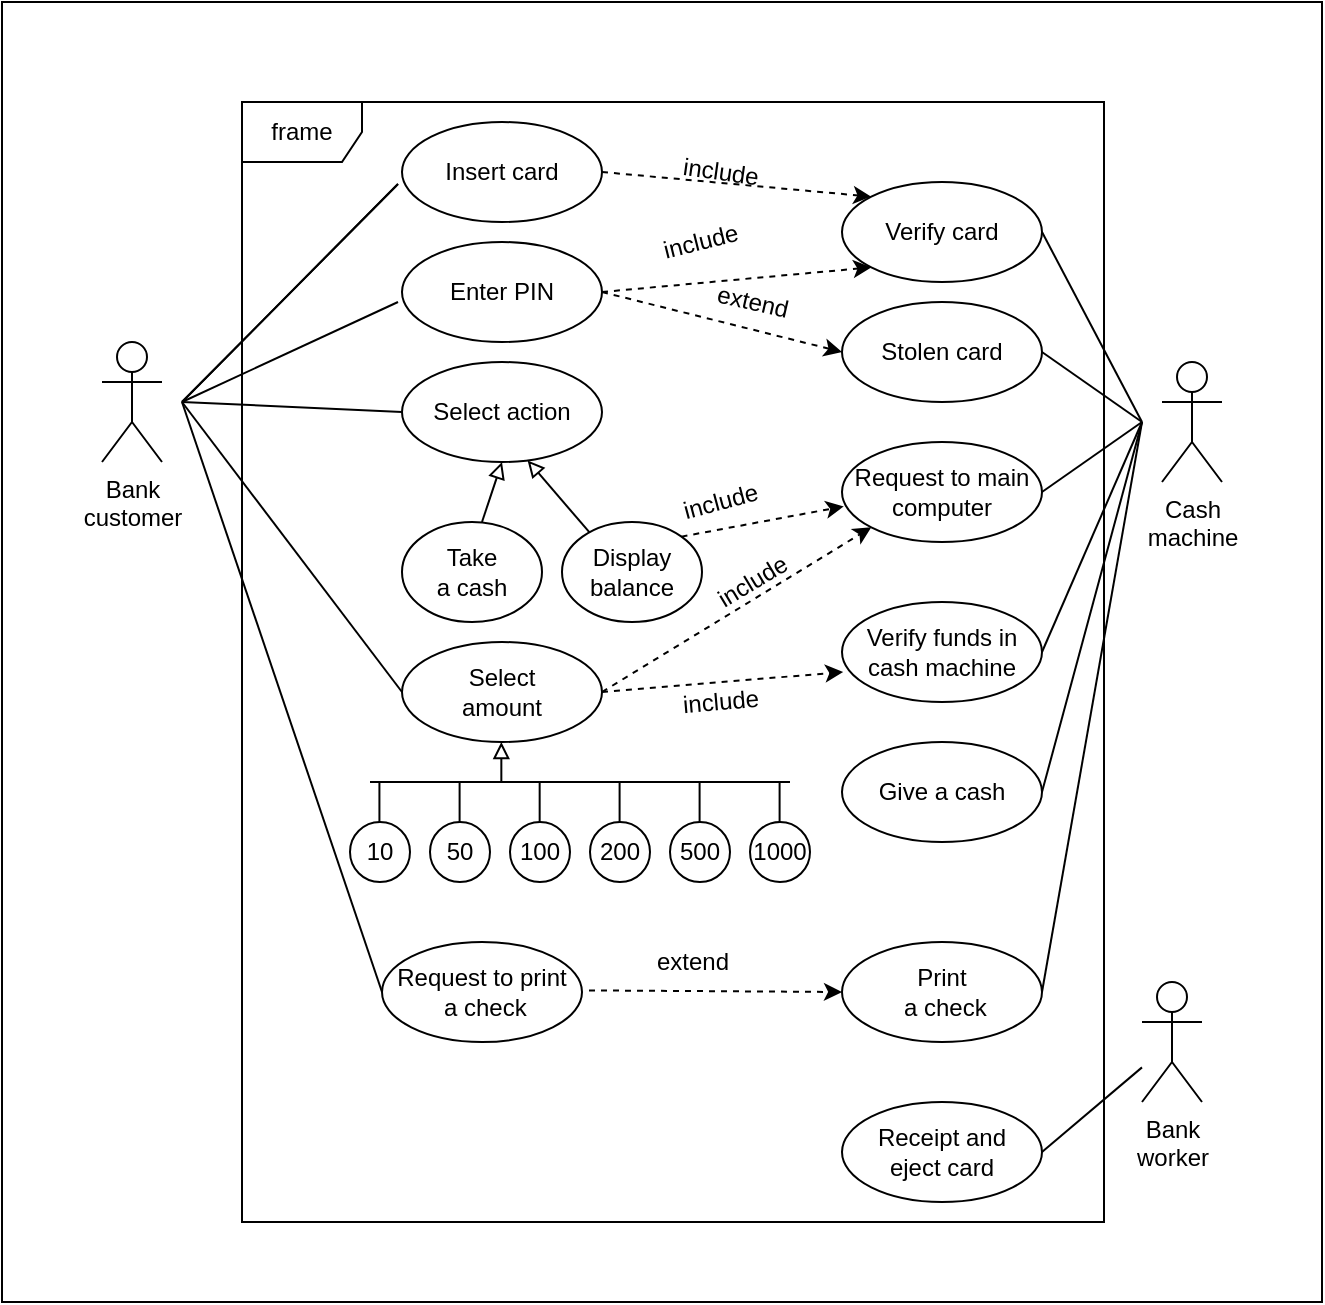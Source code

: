 <mxfile version="13.10.4" type="device"><diagram id="_SwXkE0M4yOfdGQlPNLs" name="Сторінка-1"><mxGraphModel dx="1038" dy="548" grid="1" gridSize="10" guides="1" tooltips="1" connect="1" arrows="1" fold="1" page="1" pageScale="1" pageWidth="827" pageHeight="1169" math="0" shadow="0"><root><mxCell id="0"/><mxCell id="DVjHZ7fk7aGMFILdNS5k-2" value="Untitled Layer" parent="0"/><mxCell id="DVjHZ7fk7aGMFILdNS5k-4" value="" style="rounded=0;whiteSpace=wrap;html=1;" vertex="1" parent="DVjHZ7fk7aGMFILdNS5k-2"><mxGeometry x="30" y="70" width="660" height="650" as="geometry"/></mxCell><mxCell id="1" parent="0"/><mxCell id="mY9qKrv-64X7HYypDxch-1" value="Bank&lt;br&gt;customer" style="shape=umlActor;verticalLabelPosition=bottom;verticalAlign=top;html=1;outlineConnect=0;" parent="1" vertex="1"><mxGeometry x="80" y="240" width="30" height="60" as="geometry"/></mxCell><mxCell id="mY9qKrv-64X7HYypDxch-2" value="Cash&lt;br&gt;machine" style="shape=umlActor;verticalLabelPosition=bottom;verticalAlign=top;html=1;outlineConnect=0;" parent="1" vertex="1"><mxGeometry x="610" y="250" width="30" height="60" as="geometry"/></mxCell><mxCell id="mY9qKrv-64X7HYypDxch-5" value="Insert card" style="ellipse;whiteSpace=wrap;html=1;" parent="1" vertex="1"><mxGeometry x="230" y="130" width="100" height="50" as="geometry"/></mxCell><mxCell id="mY9qKrv-64X7HYypDxch-6" value="Enter PIN" style="ellipse;whiteSpace=wrap;html=1;" parent="1" vertex="1"><mxGeometry x="230" y="190" width="100" height="50" as="geometry"/></mxCell><mxCell id="mY9qKrv-64X7HYypDxch-7" value="Select action" style="ellipse;whiteSpace=wrap;html=1;" parent="1" vertex="1"><mxGeometry x="230" y="250" width="100" height="50" as="geometry"/></mxCell><mxCell id="mY9qKrv-64X7HYypDxch-8" value="Display&lt;br&gt;balance" style="ellipse;whiteSpace=wrap;html=1;" parent="1" vertex="1"><mxGeometry x="310" y="330" width="70" height="50" as="geometry"/></mxCell><mxCell id="mY9qKrv-64X7HYypDxch-9" value="Take &lt;br&gt;a cash" style="ellipse;whiteSpace=wrap;html=1;" parent="1" vertex="1"><mxGeometry x="230" y="330" width="70" height="50" as="geometry"/></mxCell><mxCell id="mY9qKrv-64X7HYypDxch-10" value="1000" style="ellipse;whiteSpace=wrap;html=1;" parent="1" vertex="1"><mxGeometry x="404" y="480" width="30" height="30" as="geometry"/></mxCell><mxCell id="mY9qKrv-64X7HYypDxch-11" value="500" style="ellipse;whiteSpace=wrap;html=1;" parent="1" vertex="1"><mxGeometry x="364" y="480" width="30" height="30" as="geometry"/></mxCell><mxCell id="mY9qKrv-64X7HYypDxch-12" value="200" style="ellipse;whiteSpace=wrap;html=1;" parent="1" vertex="1"><mxGeometry x="324" y="480" width="30" height="30" as="geometry"/></mxCell><mxCell id="mY9qKrv-64X7HYypDxch-13" value="100" style="ellipse;whiteSpace=wrap;html=1;" parent="1" vertex="1"><mxGeometry x="284" y="480" width="30" height="30" as="geometry"/></mxCell><mxCell id="mY9qKrv-64X7HYypDxch-14" value="50" style="ellipse;whiteSpace=wrap;html=1;" parent="1" vertex="1"><mxGeometry x="244" y="480" width="30" height="30" as="geometry"/></mxCell><mxCell id="mY9qKrv-64X7HYypDxch-15" value="10" style="ellipse;whiteSpace=wrap;html=1;" parent="1" vertex="1"><mxGeometry x="204" y="480" width="30" height="30" as="geometry"/></mxCell><mxCell id="mY9qKrv-64X7HYypDxch-16" value="Request to print&lt;br&gt;&amp;nbsp;a check" style="ellipse;whiteSpace=wrap;html=1;" parent="1" vertex="1"><mxGeometry x="220" y="540" width="100" height="50" as="geometry"/></mxCell><mxCell id="mY9qKrv-64X7HYypDxch-20" value="" style="endArrow=none;html=1;endFill=0;" parent="1" edge="1"><mxGeometry width="50" height="50" relative="1" as="geometry"><mxPoint x="120" y="270" as="sourcePoint"/><mxPoint x="228" y="161" as="targetPoint"/></mxGeometry></mxCell><mxCell id="mY9qKrv-64X7HYypDxch-23" value="" style="endArrow=none;html=1;endFill=0;" parent="1" edge="1"><mxGeometry width="50" height="50" relative="1" as="geometry"><mxPoint x="120" y="270" as="sourcePoint"/><mxPoint x="228" y="161" as="targetPoint"/></mxGeometry></mxCell><mxCell id="mY9qKrv-64X7HYypDxch-24" value="" style="endArrow=none;html=1;endFill=0;" parent="1" edge="1"><mxGeometry width="50" height="50" relative="1" as="geometry"><mxPoint x="120" y="270" as="sourcePoint"/><mxPoint x="228" y="220" as="targetPoint"/></mxGeometry></mxCell><mxCell id="mY9qKrv-64X7HYypDxch-26" value="" style="endArrow=none;html=1;endFill=0;entryX=0;entryY=0.5;entryDx=0;entryDy=0;" parent="1" target="mY9qKrv-64X7HYypDxch-7" edge="1"><mxGeometry width="50" height="50" relative="1" as="geometry"><mxPoint x="120" y="270" as="sourcePoint"/><mxPoint x="228" y="310.0" as="targetPoint"/></mxGeometry></mxCell><mxCell id="mY9qKrv-64X7HYypDxch-27" value="Select&lt;br&gt;amount" style="ellipse;whiteSpace=wrap;html=1;" parent="1" vertex="1"><mxGeometry x="230" y="390" width="100" height="50" as="geometry"/></mxCell><mxCell id="mY9qKrv-64X7HYypDxch-28" value="" style="endArrow=none;html=1;endFill=0;entryX=0;entryY=0.5;entryDx=0;entryDy=0;" parent="1" target="mY9qKrv-64X7HYypDxch-27" edge="1"><mxGeometry width="50" height="50" relative="1" as="geometry"><mxPoint x="120" y="270" as="sourcePoint"/><mxPoint x="190" y="400" as="targetPoint"/></mxGeometry></mxCell><mxCell id="mY9qKrv-64X7HYypDxch-34" value="" style="endArrow=none;html=1;" parent="1" edge="1"><mxGeometry width="50" height="50" relative="1" as="geometry"><mxPoint x="218.71" y="480" as="sourcePoint"/><mxPoint x="218.71" y="460" as="targetPoint"/></mxGeometry></mxCell><mxCell id="mY9qKrv-64X7HYypDxch-35" value="" style="endArrow=none;html=1;" parent="1" edge="1"><mxGeometry width="50" height="50" relative="1" as="geometry"><mxPoint x="418.8" y="480" as="sourcePoint"/><mxPoint x="418.8" y="460" as="targetPoint"/></mxGeometry></mxCell><mxCell id="mY9qKrv-64X7HYypDxch-36" value="" style="endArrow=none;html=1;" parent="1" edge="1"><mxGeometry width="50" height="50" relative="1" as="geometry"><mxPoint x="378.8" y="480" as="sourcePoint"/><mxPoint x="378.8" y="460" as="targetPoint"/></mxGeometry></mxCell><mxCell id="mY9qKrv-64X7HYypDxch-38" value="" style="endArrow=none;html=1;" parent="1" edge="1"><mxGeometry width="50" height="50" relative="1" as="geometry"><mxPoint x="338.8" y="480" as="sourcePoint"/><mxPoint x="338.8" y="460" as="targetPoint"/></mxGeometry></mxCell><mxCell id="mY9qKrv-64X7HYypDxch-39" value="" style="endArrow=none;html=1;" parent="1" edge="1"><mxGeometry width="50" height="50" relative="1" as="geometry"><mxPoint x="298.83" y="480" as="sourcePoint"/><mxPoint x="298.83" y="460" as="targetPoint"/></mxGeometry></mxCell><mxCell id="mY9qKrv-64X7HYypDxch-40" value="" style="endArrow=none;html=1;" parent="1" edge="1"><mxGeometry width="50" height="50" relative="1" as="geometry"><mxPoint x="258.8" y="480" as="sourcePoint"/><mxPoint x="258.8" y="460" as="targetPoint"/></mxGeometry></mxCell><mxCell id="mY9qKrv-64X7HYypDxch-41" value="" style="endArrow=none;html=1;" parent="1" edge="1"><mxGeometry width="50" height="50" relative="1" as="geometry"><mxPoint x="214" y="460" as="sourcePoint"/><mxPoint x="424" y="460" as="targetPoint"/></mxGeometry></mxCell><mxCell id="mY9qKrv-64X7HYypDxch-42" value="" style="endArrow=block;html=1;endFill=0;" parent="1" edge="1"><mxGeometry width="50" height="50" relative="1" as="geometry"><mxPoint x="279.67" y="460" as="sourcePoint"/><mxPoint x="279.67" y="440" as="targetPoint"/></mxGeometry></mxCell><mxCell id="mY9qKrv-64X7HYypDxch-49" value="" style="endArrow=block;html=1;entryX=0.5;entryY=1;entryDx=0;entryDy=0;endFill=0;" parent="1" target="mY9qKrv-64X7HYypDxch-7" edge="1"><mxGeometry width="50" height="50" relative="1" as="geometry"><mxPoint x="270" y="330" as="sourcePoint"/><mxPoint x="320" y="280" as="targetPoint"/></mxGeometry></mxCell><mxCell id="mY9qKrv-64X7HYypDxch-50" value="" style="endArrow=block;html=1;entryX=0.628;entryY=0.984;entryDx=0;entryDy=0;endFill=0;entryPerimeter=0;exitX=0.198;exitY=0.107;exitDx=0;exitDy=0;exitPerimeter=0;" parent="1" source="mY9qKrv-64X7HYypDxch-8" target="mY9qKrv-64X7HYypDxch-7" edge="1"><mxGeometry width="50" height="50" relative="1" as="geometry"><mxPoint x="345" y="329" as="sourcePoint"/><mxPoint x="430" y="250" as="targetPoint"/></mxGeometry></mxCell><mxCell id="mY9qKrv-64X7HYypDxch-51" value="Bank&lt;br&gt;worker" style="shape=umlActor;verticalLabelPosition=bottom;verticalAlign=top;html=1;outlineConnect=0;" parent="1" vertex="1"><mxGeometry x="600" y="560" width="30" height="60" as="geometry"/></mxCell><mxCell id="mY9qKrv-64X7HYypDxch-52" value="Verify card" style="ellipse;whiteSpace=wrap;html=1;" parent="1" vertex="1"><mxGeometry x="450" y="160" width="100" height="50" as="geometry"/></mxCell><mxCell id="mY9qKrv-64X7HYypDxch-53" value="Request to main&lt;br&gt;computer" style="ellipse;whiteSpace=wrap;html=1;" parent="1" vertex="1"><mxGeometry x="450" y="290" width="100" height="50" as="geometry"/></mxCell><mxCell id="mY9qKrv-64X7HYypDxch-54" value="Receipt and&lt;br&gt;eject card" style="ellipse;whiteSpace=wrap;html=1;" parent="1" vertex="1"><mxGeometry x="450" y="620" width="100" height="50" as="geometry"/></mxCell><mxCell id="mY9qKrv-64X7HYypDxch-55" value="" style="endArrow=none;html=1;endFill=0;entryX=1;entryY=0.5;entryDx=0;entryDy=0;" parent="1" source="mY9qKrv-64X7HYypDxch-51" target="mY9qKrv-64X7HYypDxch-54" edge="1"><mxGeometry width="50" height="50" relative="1" as="geometry"><mxPoint x="580" y="610" as="sourcePoint"/><mxPoint x="499" y="657" as="targetPoint"/></mxGeometry></mxCell><mxCell id="mY9qKrv-64X7HYypDxch-59" value="" style="endArrow=none;html=1;endFill=0;entryX=1;entryY=0.5;entryDx=0;entryDy=0;" parent="1" target="mY9qKrv-64X7HYypDxch-52" edge="1"><mxGeometry width="50" height="50" relative="1" as="geometry"><mxPoint x="600" y="280" as="sourcePoint"/><mxPoint x="560" y="200" as="targetPoint"/><Array as="points"/></mxGeometry></mxCell><mxCell id="mY9qKrv-64X7HYypDxch-60" value="" style="endArrow=none;html=1;endFill=0;entryX=1;entryY=0.5;entryDx=0;entryDy=0;" parent="1" target="mY9qKrv-64X7HYypDxch-53" edge="1"><mxGeometry width="50" height="50" relative="1" as="geometry"><mxPoint x="600" y="280" as="sourcePoint"/><mxPoint x="560" y="200" as="targetPoint"/><Array as="points"/></mxGeometry></mxCell><mxCell id="mY9qKrv-64X7HYypDxch-61" value="" style="endArrow=classic;html=1;exitX=1;exitY=0.5;exitDx=0;exitDy=0;entryX=0;entryY=1;entryDx=0;entryDy=0;dashed=1;" parent="1" source="mY9qKrv-64X7HYypDxch-6" target="mY9qKrv-64X7HYypDxch-52" edge="1"><mxGeometry width="50" height="50" relative="1" as="geometry"><mxPoint x="360" y="290" as="sourcePoint"/><mxPoint x="410" y="240" as="targetPoint"/></mxGeometry></mxCell><mxCell id="mY9qKrv-64X7HYypDxch-63" value="" style="endArrow=classic;html=1;exitX=1;exitY=0.5;exitDx=0;exitDy=0;entryX=0;entryY=0;entryDx=0;entryDy=0;dashed=1;" parent="1" source="mY9qKrv-64X7HYypDxch-5" target="mY9qKrv-64X7HYypDxch-52" edge="1"><mxGeometry width="50" height="50" relative="1" as="geometry"><mxPoint x="360" y="290" as="sourcePoint"/><mxPoint x="410" y="240" as="targetPoint"/></mxGeometry></mxCell><mxCell id="mY9qKrv-64X7HYypDxch-64" value="include" style="text;html=1;align=center;verticalAlign=middle;resizable=0;points=[];autosize=1;rotation=8;" parent="1" vertex="1"><mxGeometry x="364" y="145" width="50" height="20" as="geometry"/></mxCell><mxCell id="mY9qKrv-64X7HYypDxch-65" value="include" style="text;html=1;align=center;verticalAlign=middle;resizable=0;points=[];autosize=1;rotation=-14;" parent="1" vertex="1"><mxGeometry x="354" y="180" width="50" height="20" as="geometry"/></mxCell><mxCell id="mY9qKrv-64X7HYypDxch-66" value="" style="endArrow=classic;html=1;exitX=1;exitY=0.5;exitDx=0;exitDy=0;dashed=1;entryX=0;entryY=1;entryDx=0;entryDy=0;" parent="1" target="mY9qKrv-64X7HYypDxch-53" edge="1"><mxGeometry width="50" height="50" relative="1" as="geometry"><mxPoint x="330" y="415" as="sourcePoint"/><mxPoint x="440" y="340" as="targetPoint"/></mxGeometry></mxCell><mxCell id="mY9qKrv-64X7HYypDxch-67" value="include" style="text;html=1;align=center;verticalAlign=middle;resizable=0;points=[];autosize=1;rotation=-31;" parent="1" vertex="1"><mxGeometry x="380" y="350" width="50" height="20" as="geometry"/></mxCell><mxCell id="mY9qKrv-64X7HYypDxch-69" value="" style="endArrow=none;html=1;endFill=0;entryX=0;entryY=0.5;entryDx=0;entryDy=0;" parent="1" target="mY9qKrv-64X7HYypDxch-16" edge="1"><mxGeometry width="50" height="50" relative="1" as="geometry"><mxPoint x="120" y="270" as="sourcePoint"/><mxPoint x="190" y="400" as="targetPoint"/></mxGeometry></mxCell><mxCell id="mY9qKrv-64X7HYypDxch-70" value="Verify funds in&lt;br&gt;cash machine" style="ellipse;whiteSpace=wrap;html=1;" parent="1" vertex="1"><mxGeometry x="450" y="370" width="100" height="50" as="geometry"/></mxCell><mxCell id="mY9qKrv-64X7HYypDxch-71" value="" style="endArrow=none;html=1;endFill=0;entryX=1;entryY=0.5;entryDx=0;entryDy=0;" parent="1" target="mY9qKrv-64X7HYypDxch-70" edge="1"><mxGeometry width="50" height="50" relative="1" as="geometry"><mxPoint x="600" y="280" as="sourcePoint"/><mxPoint x="560" y="200" as="targetPoint"/><Array as="points"/></mxGeometry></mxCell><mxCell id="mY9qKrv-64X7HYypDxch-72" value="" style="endArrow=classic;html=1;exitX=1;exitY=0.5;exitDx=0;exitDy=0;dashed=1;entryX=0.006;entryY=0.7;entryDx=0;entryDy=0;entryPerimeter=0;" parent="1" target="mY9qKrv-64X7HYypDxch-70" edge="1"><mxGeometry width="50" height="50" relative="1" as="geometry"><mxPoint x="330" y="415" as="sourcePoint"/><mxPoint x="440" y="340" as="targetPoint"/></mxGeometry></mxCell><mxCell id="mY9qKrv-64X7HYypDxch-73" value="include" style="text;html=1;align=center;verticalAlign=middle;resizable=0;points=[];autosize=1;rotation=-5;" parent="1" vertex="1"><mxGeometry x="364" y="410" width="50" height="20" as="geometry"/></mxCell><mxCell id="mY9qKrv-64X7HYypDxch-74" value="Print&lt;br&gt;&amp;nbsp;a check" style="ellipse;whiteSpace=wrap;html=1;" parent="1" vertex="1"><mxGeometry x="450" y="540" width="100" height="50" as="geometry"/></mxCell><mxCell id="mY9qKrv-64X7HYypDxch-75" value="" style="endArrow=none;html=1;endFill=0;entryX=1;entryY=0.5;entryDx=0;entryDy=0;" parent="1" target="mY9qKrv-64X7HYypDxch-74" edge="1"><mxGeometry width="50" height="50" relative="1" as="geometry"><mxPoint x="600" y="280" as="sourcePoint"/><mxPoint x="560" y="200" as="targetPoint"/><Array as="points"/></mxGeometry></mxCell><mxCell id="mY9qKrv-64X7HYypDxch-76" value="" style="endArrow=classic;html=1;exitX=1.035;exitY=0.484;exitDx=0;exitDy=0;entryX=0;entryY=0.5;entryDx=0;entryDy=0;dashed=1;exitPerimeter=0;" parent="1" source="mY9qKrv-64X7HYypDxch-16" target="mY9qKrv-64X7HYypDxch-74" edge="1"><mxGeometry width="50" height="50" relative="1" as="geometry"><mxPoint x="315" y="571.16" as="sourcePoint"/><mxPoint x="413.645" y="558.838" as="targetPoint"/></mxGeometry></mxCell><mxCell id="mY9qKrv-64X7HYypDxch-77" value="extend" style="text;html=1;align=center;verticalAlign=middle;resizable=0;points=[];autosize=1;rotation=0;" parent="1" vertex="1"><mxGeometry x="350" y="540" width="50" height="20" as="geometry"/></mxCell><mxCell id="mY9qKrv-64X7HYypDxch-78" value="" style="endArrow=classic;html=1;exitX=1;exitY=0;exitDx=0;exitDy=0;dashed=1;entryX=0.009;entryY=0.644;entryDx=0;entryDy=0;entryPerimeter=0;" parent="1" source="mY9qKrv-64X7HYypDxch-8" target="mY9qKrv-64X7HYypDxch-53" edge="1"><mxGeometry width="50" height="50" relative="1" as="geometry"><mxPoint x="340" y="425" as="sourcePoint"/><mxPoint x="433.502" y="334.191" as="targetPoint"/></mxGeometry></mxCell><mxCell id="mY9qKrv-64X7HYypDxch-79" value="include" style="text;html=1;align=center;verticalAlign=middle;resizable=0;points=[];autosize=1;rotation=-15;" parent="1" vertex="1"><mxGeometry x="364" y="310" width="50" height="20" as="geometry"/></mxCell><mxCell id="mY9qKrv-64X7HYypDxch-80" value="Give a cash" style="ellipse;whiteSpace=wrap;html=1;" parent="1" vertex="1"><mxGeometry x="450" y="440" width="100" height="50" as="geometry"/></mxCell><mxCell id="mY9qKrv-64X7HYypDxch-82" value="" style="endArrow=none;html=1;endFill=0;" parent="1" edge="1"><mxGeometry width="50" height="50" relative="1" as="geometry"><mxPoint x="600" y="280" as="sourcePoint"/><mxPoint x="550" y="465" as="targetPoint"/><Array as="points"/></mxGeometry></mxCell><mxCell id="mY9qKrv-64X7HYypDxch-83" value="Stolen card" style="ellipse;whiteSpace=wrap;html=1;" parent="1" vertex="1"><mxGeometry x="450" y="220" width="100" height="50" as="geometry"/></mxCell><mxCell id="mY9qKrv-64X7HYypDxch-84" value="" style="endArrow=none;html=1;endFill=0;entryX=1;entryY=0.5;entryDx=0;entryDy=0;" parent="1" target="mY9qKrv-64X7HYypDxch-83" edge="1"><mxGeometry width="50" height="50" relative="1" as="geometry"><mxPoint x="600" y="280" as="sourcePoint"/><mxPoint x="560" y="200" as="targetPoint"/><Array as="points"/></mxGeometry></mxCell><mxCell id="mY9qKrv-64X7HYypDxch-85" value="" style="endArrow=classic;html=1;exitX=1;exitY=0.5;exitDx=0;exitDy=0;entryX=0;entryY=0.5;entryDx=0;entryDy=0;dashed=1;" parent="1" source="mY9qKrv-64X7HYypDxch-6" target="mY9qKrv-64X7HYypDxch-83" edge="1"><mxGeometry width="50" height="50" relative="1" as="geometry"><mxPoint x="360" y="290" as="sourcePoint"/><mxPoint x="410" y="240" as="targetPoint"/></mxGeometry></mxCell><mxCell id="mY9qKrv-64X7HYypDxch-86" value="extend" style="text;html=1;align=center;verticalAlign=middle;resizable=0;points=[];autosize=1;rotation=13;" parent="1" vertex="1"><mxGeometry x="380" y="210" width="50" height="20" as="geometry"/></mxCell><mxCell id="mY9qKrv-64X7HYypDxch-89" value="frame" style="shape=umlFrame;whiteSpace=wrap;html=1;" parent="1" vertex="1"><mxGeometry x="150" y="120" width="431" height="560" as="geometry"/></mxCell></root></mxGraphModel></diagram></mxfile>